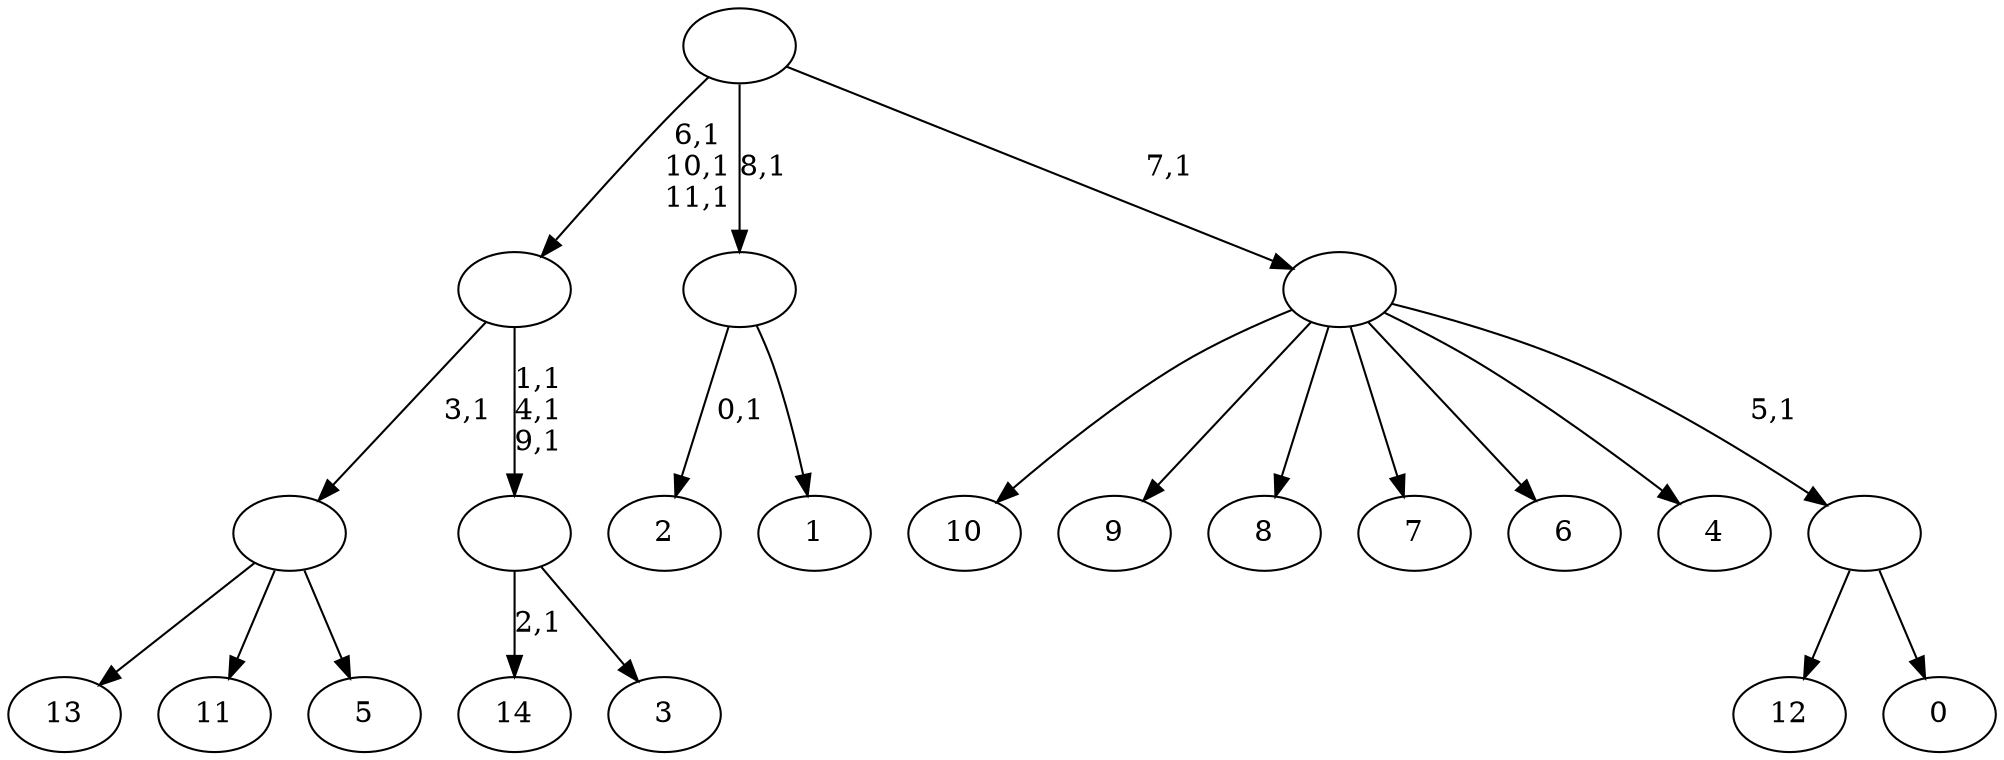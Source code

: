 digraph T {
	27 [label="14"]
	25 [label="13"]
	24 [label="12"]
	23 [label="11"]
	22 [label="10"]
	21 [label="9"]
	20 [label="8"]
	19 [label="7"]
	18 [label="6"]
	17 [label="5"]
	16 [label=""]
	15 [label="4"]
	14 [label="3"]
	13 [label=""]
	10 [label=""]
	7 [label="2"]
	5 [label="1"]
	4 [label=""]
	3 [label="0"]
	2 [label=""]
	1 [label=""]
	0 [label=""]
	16 -> 25 [label=""]
	16 -> 23 [label=""]
	16 -> 17 [label=""]
	13 -> 27 [label="2,1"]
	13 -> 14 [label=""]
	10 -> 13 [label="1,1\n4,1\n9,1"]
	10 -> 16 [label="3,1"]
	4 -> 7 [label="0,1"]
	4 -> 5 [label=""]
	2 -> 24 [label=""]
	2 -> 3 [label=""]
	1 -> 22 [label=""]
	1 -> 21 [label=""]
	1 -> 20 [label=""]
	1 -> 19 [label=""]
	1 -> 18 [label=""]
	1 -> 15 [label=""]
	1 -> 2 [label="5,1"]
	0 -> 10 [label="6,1\n10,1\n11,1"]
	0 -> 4 [label="8,1"]
	0 -> 1 [label="7,1"]
}
